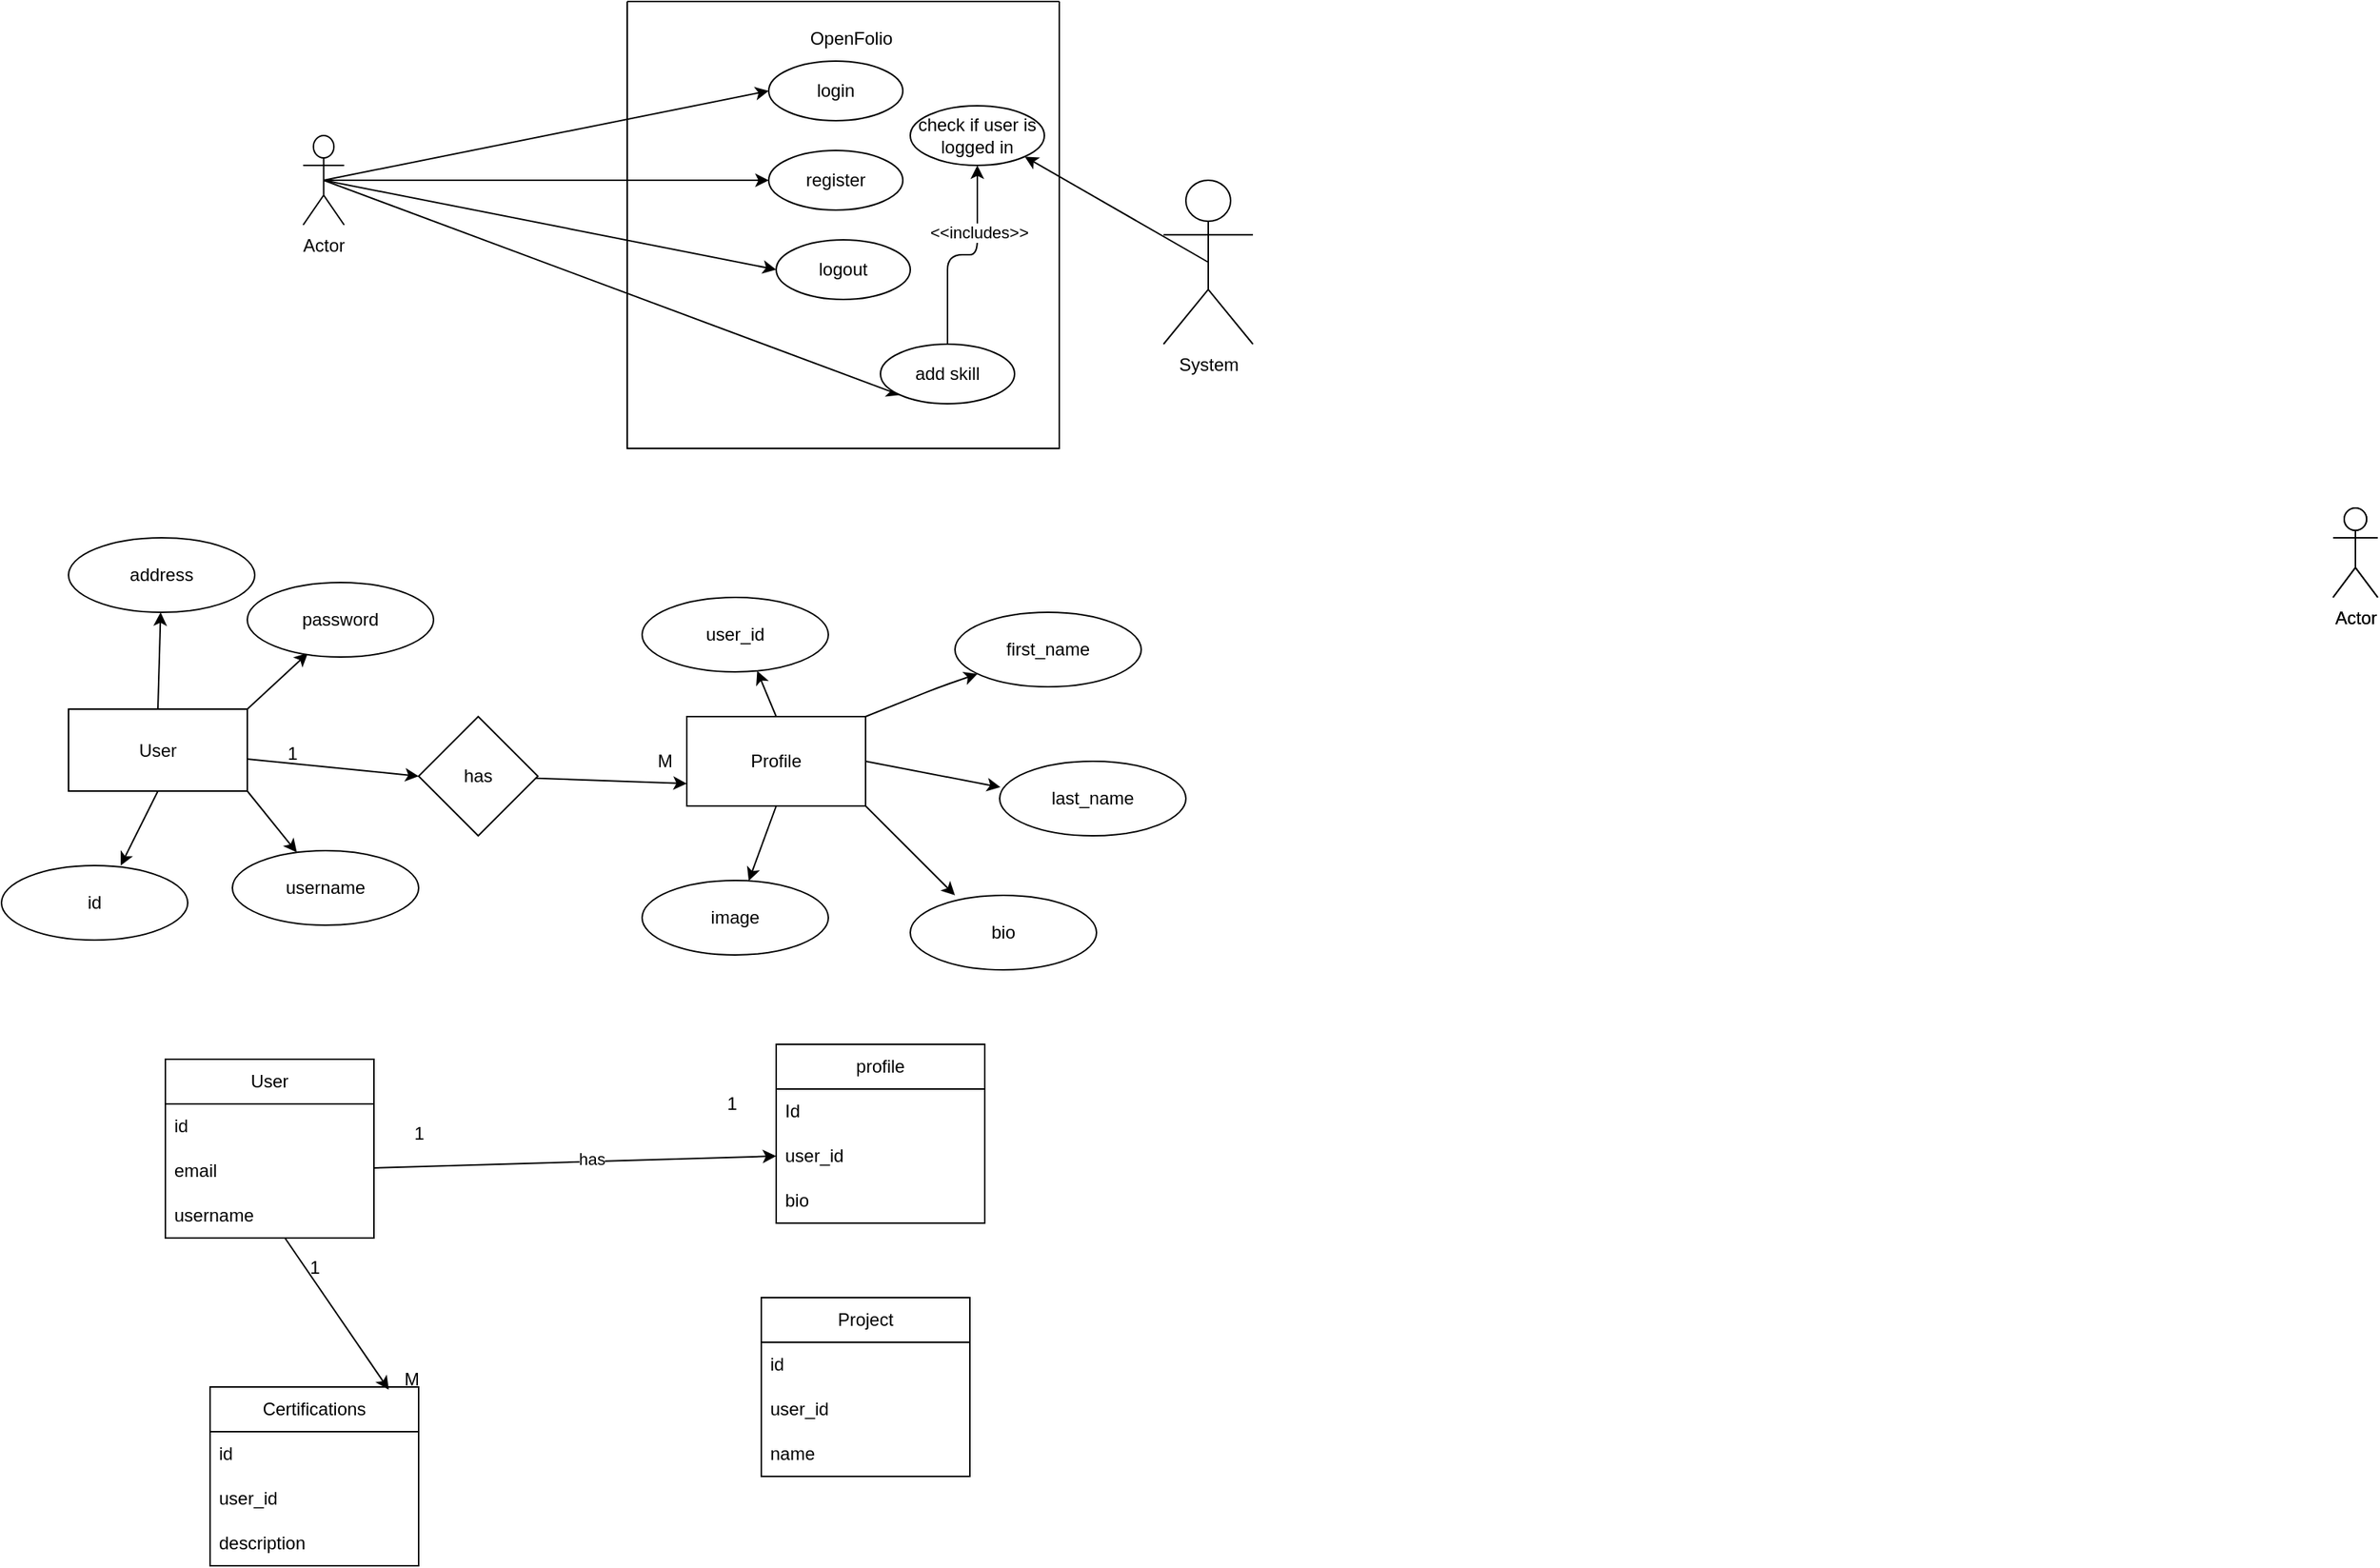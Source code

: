 <mxfile>
    <diagram id="R9x1t5mMvGfd99qFRnkL" name="Page-1">
        <mxGraphModel dx="1591" dy="417" grid="1" gridSize="10" guides="1" tooltips="1" connect="1" arrows="1" fold="1" page="1" pageScale="1" pageWidth="850" pageHeight="1100" math="0" shadow="0">
            <root>
                <mxCell id="0"/>
                <mxCell id="1" parent="0"/>
                <mxCell id="5" style="edgeStyle=none;html=1;entryX=0;entryY=0.5;entryDx=0;entryDy=0;" edge="1" parent="1" source="2" target="4">
                    <mxGeometry relative="1" as="geometry"/>
                </mxCell>
                <mxCell id="23" style="edgeStyle=none;html=1;exitX=0.5;exitY=0;exitDx=0;exitDy=0;" edge="1" parent="1" source="2" target="19">
                    <mxGeometry relative="1" as="geometry"/>
                </mxCell>
                <mxCell id="24" style="edgeStyle=none;html=1;exitX=1;exitY=0;exitDx=0;exitDy=0;entryX=0.325;entryY=0.948;entryDx=0;entryDy=0;entryPerimeter=0;" edge="1" parent="1" source="2" target="21">
                    <mxGeometry relative="1" as="geometry"/>
                </mxCell>
                <mxCell id="25" style="edgeStyle=none;html=1;exitX=1;exitY=1;exitDx=0;exitDy=0;" edge="1" parent="1" source="2" target="20">
                    <mxGeometry relative="1" as="geometry"/>
                </mxCell>
                <mxCell id="26" style="edgeStyle=none;html=1;exitX=0.5;exitY=1;exitDx=0;exitDy=0;entryX=0.64;entryY=0;entryDx=0;entryDy=0;entryPerimeter=0;fontStyle=1" edge="1" parent="1" source="2" target="22">
                    <mxGeometry relative="1" as="geometry"/>
                </mxCell>
                <mxCell id="2" value="User" style="whiteSpace=wrap;html=1;" vertex="1" parent="1">
                    <mxGeometry x="35" y="505" width="120" height="55" as="geometry"/>
                </mxCell>
                <mxCell id="14" style="edgeStyle=none;html=1;exitX=0.5;exitY=0;exitDx=0;exitDy=0;entryX=0.618;entryY=0.988;entryDx=0;entryDy=0;entryPerimeter=0;" edge="1" parent="1" source="3" target="9">
                    <mxGeometry relative="1" as="geometry"/>
                </mxCell>
                <mxCell id="15" style="edgeStyle=none;html=1;exitX=1;exitY=0;exitDx=0;exitDy=0;" edge="1" parent="1" source="3" target="11">
                    <mxGeometry relative="1" as="geometry">
                        <Array as="points">
                            <mxPoint x="620" y="490"/>
                        </Array>
                    </mxGeometry>
                </mxCell>
                <mxCell id="16" style="edgeStyle=none;html=1;exitX=1;exitY=0.5;exitDx=0;exitDy=0;entryX=0.004;entryY=0.348;entryDx=0;entryDy=0;entryPerimeter=0;" edge="1" parent="1" source="3" target="12">
                    <mxGeometry relative="1" as="geometry"/>
                </mxCell>
                <mxCell id="17" style="edgeStyle=none;html=1;exitX=1;exitY=1;exitDx=0;exitDy=0;entryX=0.24;entryY=0;entryDx=0;entryDy=0;entryPerimeter=0;" edge="1" parent="1" source="3" target="13">
                    <mxGeometry relative="1" as="geometry"/>
                </mxCell>
                <mxCell id="18" style="edgeStyle=none;html=1;exitX=0.5;exitY=1;exitDx=0;exitDy=0;" edge="1" parent="1" source="3" target="10">
                    <mxGeometry relative="1" as="geometry"/>
                </mxCell>
                <mxCell id="3" value="Profile" style="whiteSpace=wrap;html=1;" vertex="1" parent="1">
                    <mxGeometry x="450" y="510" width="120" height="60" as="geometry"/>
                </mxCell>
                <mxCell id="6" style="edgeStyle=none;html=1;entryX=0;entryY=0.75;entryDx=0;entryDy=0;" edge="1" parent="1" source="4" target="3">
                    <mxGeometry relative="1" as="geometry"/>
                </mxCell>
                <mxCell id="4" value="has" style="rhombus;whiteSpace=wrap;html=1;" vertex="1" parent="1">
                    <mxGeometry x="270" y="510" width="80" height="80" as="geometry"/>
                </mxCell>
                <mxCell id="7" value="M" style="text;html=1;align=center;verticalAlign=middle;resizable=0;points=[];autosize=1;strokeColor=none;fillColor=none;" vertex="1" parent="1">
                    <mxGeometry x="420" y="525" width="30" height="30" as="geometry"/>
                </mxCell>
                <mxCell id="8" value="1" style="text;html=1;align=center;verticalAlign=middle;resizable=0;points=[];autosize=1;strokeColor=none;fillColor=none;" vertex="1" parent="1">
                    <mxGeometry x="170" y="520" width="30" height="30" as="geometry"/>
                </mxCell>
                <mxCell id="9" value="user_id" style="ellipse;whiteSpace=wrap;html=1;" vertex="1" parent="1">
                    <mxGeometry x="420" y="430" width="125" height="50" as="geometry"/>
                </mxCell>
                <mxCell id="10" value="image" style="ellipse;whiteSpace=wrap;html=1;" vertex="1" parent="1">
                    <mxGeometry x="420" y="620" width="125" height="50" as="geometry"/>
                </mxCell>
                <mxCell id="11" value="first_name" style="ellipse;whiteSpace=wrap;html=1;" vertex="1" parent="1">
                    <mxGeometry x="630" y="440" width="125" height="50" as="geometry"/>
                </mxCell>
                <mxCell id="12" value="last_name" style="ellipse;whiteSpace=wrap;html=1;" vertex="1" parent="1">
                    <mxGeometry x="660" y="540" width="125" height="50" as="geometry"/>
                </mxCell>
                <mxCell id="13" value="bio" style="ellipse;whiteSpace=wrap;html=1;" vertex="1" parent="1">
                    <mxGeometry x="600" y="630" width="125" height="50" as="geometry"/>
                </mxCell>
                <mxCell id="19" value="address" style="ellipse;whiteSpace=wrap;html=1;" vertex="1" parent="1">
                    <mxGeometry x="35" y="390" width="125" height="50" as="geometry"/>
                </mxCell>
                <mxCell id="20" value="username" style="ellipse;whiteSpace=wrap;html=1;" vertex="1" parent="1">
                    <mxGeometry x="145" y="600" width="125" height="50" as="geometry"/>
                </mxCell>
                <mxCell id="21" value="password" style="ellipse;whiteSpace=wrap;html=1;" vertex="1" parent="1">
                    <mxGeometry x="155" y="420" width="125" height="50" as="geometry"/>
                </mxCell>
                <mxCell id="22" value="id" style="ellipse;whiteSpace=wrap;html=1;" vertex="1" parent="1">
                    <mxGeometry x="-10" y="610" width="125" height="50" as="geometry"/>
                </mxCell>
                <mxCell id="28" value="User" style="swimlane;fontStyle=0;childLayout=stackLayout;horizontal=1;startSize=30;horizontalStack=0;resizeParent=1;resizeParentMax=0;resizeLast=0;collapsible=1;marginBottom=0;whiteSpace=wrap;html=1;" vertex="1" parent="1">
                    <mxGeometry x="100" y="740" width="140" height="120" as="geometry"/>
                </mxCell>
                <mxCell id="29" value="id" style="text;strokeColor=none;fillColor=none;align=left;verticalAlign=middle;spacingLeft=4;spacingRight=4;overflow=hidden;points=[[0,0.5],[1,0.5]];portConstraint=eastwest;rotatable=0;whiteSpace=wrap;html=1;" vertex="1" parent="28">
                    <mxGeometry y="30" width="140" height="30" as="geometry"/>
                </mxCell>
                <mxCell id="30" value="email" style="text;strokeColor=none;fillColor=none;align=left;verticalAlign=middle;spacingLeft=4;spacingRight=4;overflow=hidden;points=[[0,0.5],[1,0.5]];portConstraint=eastwest;rotatable=0;whiteSpace=wrap;html=1;" vertex="1" parent="28">
                    <mxGeometry y="60" width="140" height="30" as="geometry"/>
                </mxCell>
                <mxCell id="31" value="username" style="text;strokeColor=none;fillColor=none;align=left;verticalAlign=middle;spacingLeft=4;spacingRight=4;overflow=hidden;points=[[0,0.5],[1,0.5]];portConstraint=eastwest;rotatable=0;whiteSpace=wrap;html=1;" vertex="1" parent="28">
                    <mxGeometry y="90" width="140" height="30" as="geometry"/>
                </mxCell>
                <mxCell id="32" value="Certifications" style="swimlane;fontStyle=0;childLayout=stackLayout;horizontal=1;startSize=30;horizontalStack=0;resizeParent=1;resizeParentMax=0;resizeLast=0;collapsible=1;marginBottom=0;whiteSpace=wrap;html=1;" vertex="1" parent="1">
                    <mxGeometry x="130" y="960" width="140" height="120" as="geometry"/>
                </mxCell>
                <mxCell id="33" value="id" style="text;strokeColor=none;fillColor=none;align=left;verticalAlign=middle;spacingLeft=4;spacingRight=4;overflow=hidden;points=[[0,0.5],[1,0.5]];portConstraint=eastwest;rotatable=0;whiteSpace=wrap;html=1;" vertex="1" parent="32">
                    <mxGeometry y="30" width="140" height="30" as="geometry"/>
                </mxCell>
                <mxCell id="34" value="user_id" style="text;strokeColor=none;fillColor=none;align=left;verticalAlign=middle;spacingLeft=4;spacingRight=4;overflow=hidden;points=[[0,0.5],[1,0.5]];portConstraint=eastwest;rotatable=0;whiteSpace=wrap;html=1;" vertex="1" parent="32">
                    <mxGeometry y="60" width="140" height="30" as="geometry"/>
                </mxCell>
                <mxCell id="35" value="description" style="text;strokeColor=none;fillColor=none;align=left;verticalAlign=middle;spacingLeft=4;spacingRight=4;overflow=hidden;points=[[0,0.5],[1,0.5]];portConstraint=eastwest;rotatable=0;whiteSpace=wrap;html=1;" vertex="1" parent="32">
                    <mxGeometry y="90" width="140" height="30" as="geometry"/>
                </mxCell>
                <mxCell id="36" value="Project" style="swimlane;fontStyle=0;childLayout=stackLayout;horizontal=1;startSize=30;horizontalStack=0;resizeParent=1;resizeParentMax=0;resizeLast=0;collapsible=1;marginBottom=0;whiteSpace=wrap;html=1;" vertex="1" parent="1">
                    <mxGeometry x="500" y="900" width="140" height="120" as="geometry"/>
                </mxCell>
                <mxCell id="37" value="id" style="text;strokeColor=none;fillColor=none;align=left;verticalAlign=middle;spacingLeft=4;spacingRight=4;overflow=hidden;points=[[0,0.5],[1,0.5]];portConstraint=eastwest;rotatable=0;whiteSpace=wrap;html=1;" vertex="1" parent="36">
                    <mxGeometry y="30" width="140" height="30" as="geometry"/>
                </mxCell>
                <mxCell id="38" value="user_id" style="text;strokeColor=none;fillColor=none;align=left;verticalAlign=middle;spacingLeft=4;spacingRight=4;overflow=hidden;points=[[0,0.5],[1,0.5]];portConstraint=eastwest;rotatable=0;whiteSpace=wrap;html=1;" vertex="1" parent="36">
                    <mxGeometry y="60" width="140" height="30" as="geometry"/>
                </mxCell>
                <mxCell id="39" value="name" style="text;strokeColor=none;fillColor=none;align=left;verticalAlign=middle;spacingLeft=4;spacingRight=4;overflow=hidden;points=[[0,0.5],[1,0.5]];portConstraint=eastwest;rotatable=0;whiteSpace=wrap;html=1;" vertex="1" parent="36">
                    <mxGeometry y="90" width="140" height="30" as="geometry"/>
                </mxCell>
                <mxCell id="40" value="profile" style="swimlane;fontStyle=0;childLayout=stackLayout;horizontal=1;startSize=30;horizontalStack=0;resizeParent=1;resizeParentMax=0;resizeLast=0;collapsible=1;marginBottom=0;whiteSpace=wrap;html=1;" vertex="1" parent="1">
                    <mxGeometry x="510" y="730" width="140" height="120" as="geometry"/>
                </mxCell>
                <mxCell id="41" value="Id" style="text;strokeColor=none;fillColor=none;align=left;verticalAlign=middle;spacingLeft=4;spacingRight=4;overflow=hidden;points=[[0,0.5],[1,0.5]];portConstraint=eastwest;rotatable=0;whiteSpace=wrap;html=1;" vertex="1" parent="40">
                    <mxGeometry y="30" width="140" height="30" as="geometry"/>
                </mxCell>
                <mxCell id="42" value="user_id" style="text;strokeColor=none;fillColor=none;align=left;verticalAlign=middle;spacingLeft=4;spacingRight=4;overflow=hidden;points=[[0,0.5],[1,0.5]];portConstraint=eastwest;rotatable=0;whiteSpace=wrap;html=1;" vertex="1" parent="40">
                    <mxGeometry y="60" width="140" height="30" as="geometry"/>
                </mxCell>
                <mxCell id="43" value="bio" style="text;strokeColor=none;fillColor=none;align=left;verticalAlign=middle;spacingLeft=4;spacingRight=4;overflow=hidden;points=[[0,0.5],[1,0.5]];portConstraint=eastwest;rotatable=0;whiteSpace=wrap;html=1;" vertex="1" parent="40">
                    <mxGeometry y="90" width="140" height="30" as="geometry"/>
                </mxCell>
                <mxCell id="44" style="edgeStyle=none;html=1;entryX=0;entryY=0.5;entryDx=0;entryDy=0;" edge="1" parent="1" source="30" target="42">
                    <mxGeometry relative="1" as="geometry"/>
                </mxCell>
                <mxCell id="47" value="has" style="edgeLabel;html=1;align=center;verticalAlign=middle;resizable=0;points=[];" vertex="1" connectable="0" parent="44">
                    <mxGeometry x="0.076" y="2" relative="1" as="geometry">
                        <mxPoint as="offset"/>
                    </mxGeometry>
                </mxCell>
                <mxCell id="49" value="1" style="text;html=1;align=center;verticalAlign=middle;resizable=0;points=[];autosize=1;strokeColor=none;fillColor=none;" vertex="1" parent="1">
                    <mxGeometry x="255" y="775" width="30" height="30" as="geometry"/>
                </mxCell>
                <mxCell id="50" value="1" style="text;html=1;align=center;verticalAlign=middle;resizable=0;points=[];autosize=1;strokeColor=none;fillColor=none;" vertex="1" parent="1">
                    <mxGeometry x="465" y="755" width="30" height="30" as="geometry"/>
                </mxCell>
                <mxCell id="51" style="edgeStyle=none;html=1;entryX=0.857;entryY=0.015;entryDx=0;entryDy=0;entryPerimeter=0;" edge="1" parent="1" source="31" target="32">
                    <mxGeometry relative="1" as="geometry"/>
                </mxCell>
                <mxCell id="52" value="1" style="text;html=1;align=center;verticalAlign=middle;resizable=0;points=[];autosize=1;strokeColor=none;fillColor=none;" vertex="1" parent="1">
                    <mxGeometry x="185" y="865" width="30" height="30" as="geometry"/>
                </mxCell>
                <mxCell id="53" value="M" style="text;html=1;align=center;verticalAlign=middle;resizable=0;points=[];autosize=1;strokeColor=none;fillColor=none;" vertex="1" parent="1">
                    <mxGeometry x="250" y="940" width="30" height="30" as="geometry"/>
                </mxCell>
                <mxCell id="66" style="edgeStyle=none;html=1;exitX=0.5;exitY=0.5;exitDx=0;exitDy=0;exitPerimeter=0;entryX=0;entryY=0.5;entryDx=0;entryDy=0;" edge="1" parent="1" source="55" target="59">
                    <mxGeometry relative="1" as="geometry"/>
                </mxCell>
                <mxCell id="67" style="edgeStyle=none;html=1;exitX=0.5;exitY=0.5;exitDx=0;exitDy=0;exitPerimeter=0;entryX=0;entryY=0.5;entryDx=0;entryDy=0;" edge="1" parent="1" source="55" target="63">
                    <mxGeometry relative="1" as="geometry"/>
                </mxCell>
                <mxCell id="68" style="edgeStyle=none;html=1;exitX=0.5;exitY=0.5;exitDx=0;exitDy=0;exitPerimeter=0;entryX=0;entryY=0.5;entryDx=0;entryDy=0;" edge="1" parent="1" source="55" target="64">
                    <mxGeometry relative="1" as="geometry"/>
                </mxCell>
                <mxCell id="88" style="html=1;exitX=0.5;exitY=0.5;exitDx=0;exitDy=0;exitPerimeter=0;entryX=0;entryY=1;entryDx=0;entryDy=0;" edge="1" parent="1" source="55" target="78">
                    <mxGeometry relative="1" as="geometry"/>
                </mxCell>
                <mxCell id="55" value="Actor" style="shape=umlActor;verticalLabelPosition=bottom;verticalAlign=top;html=1;outlineConnect=0;" vertex="1" parent="1">
                    <mxGeometry x="192.5" y="120" width="27.5" height="60" as="geometry"/>
                </mxCell>
                <mxCell id="56" value="" style="swimlane;startSize=0;" vertex="1" parent="1">
                    <mxGeometry x="410" y="30" width="290" height="300" as="geometry"/>
                </mxCell>
                <mxCell id="57" value="OpenFolio" style="text;html=1;align=center;verticalAlign=middle;resizable=0;points=[];autosize=1;strokeColor=none;fillColor=none;" vertex="1" parent="56">
                    <mxGeometry x="110" y="10" width="80" height="30" as="geometry"/>
                </mxCell>
                <mxCell id="59" value="login" style="ellipse;whiteSpace=wrap;html=1;" vertex="1" parent="56">
                    <mxGeometry x="95" y="40" width="90" height="40" as="geometry"/>
                </mxCell>
                <mxCell id="63" value="register" style="ellipse;whiteSpace=wrap;html=1;" vertex="1" parent="56">
                    <mxGeometry x="95" y="100" width="90" height="40" as="geometry"/>
                </mxCell>
                <mxCell id="64" value="logout" style="ellipse;whiteSpace=wrap;html=1;" vertex="1" parent="56">
                    <mxGeometry x="100" y="160" width="90" height="40" as="geometry"/>
                </mxCell>
                <mxCell id="76" value="check if user is logged in" style="ellipse;whiteSpace=wrap;html=1;" vertex="1" parent="56">
                    <mxGeometry x="190" y="70" width="90" height="40" as="geometry"/>
                </mxCell>
                <mxCell id="86" style="edgeStyle=orthogonalEdgeStyle;html=1;exitX=0.5;exitY=0;exitDx=0;exitDy=0;entryX=0.5;entryY=1;entryDx=0;entryDy=0;" edge="1" parent="56" source="78" target="76">
                    <mxGeometry relative="1" as="geometry"/>
                </mxCell>
                <mxCell id="87" value="&amp;lt;&amp;lt;includes&amp;gt;&amp;gt;" style="edgeLabel;html=1;align=center;verticalAlign=middle;resizable=0;points=[];" vertex="1" connectable="0" parent="86">
                    <mxGeometry x="0.357" y="-1" relative="1" as="geometry">
                        <mxPoint as="offset"/>
                    </mxGeometry>
                </mxCell>
                <mxCell id="78" value="add skill" style="ellipse;whiteSpace=wrap;html=1;" vertex="1" parent="56">
                    <mxGeometry x="170" y="230" width="90" height="40" as="geometry"/>
                </mxCell>
                <mxCell id="77" style="edgeStyle=none;html=1;exitX=0.5;exitY=0.5;exitDx=0;exitDy=0;exitPerimeter=0;entryX=1;entryY=1;entryDx=0;entryDy=0;" edge="1" parent="1" source="70" target="76">
                    <mxGeometry relative="1" as="geometry"/>
                </mxCell>
                <mxCell id="70" value="System" style="shape=umlActor;verticalLabelPosition=bottom;verticalAlign=top;html=1;outlineConnect=0;" vertex="1" parent="1">
                    <mxGeometry x="770" y="150" width="60" height="110" as="geometry"/>
                </mxCell>
                <mxCell id="71" value="Actor" style="shape=umlActor;verticalLabelPosition=bottom;verticalAlign=top;html=1;outlineConnect=0;" vertex="1" parent="1">
                    <mxGeometry x="1555" y="370" width="30" height="60" as="geometry"/>
                </mxCell>
                <mxCell id="74" value="Actor" style="shape=umlActor;verticalLabelPosition=bottom;verticalAlign=top;html=1;outlineConnect=0;" vertex="1" parent="1">
                    <mxGeometry x="1555" y="370" width="30" height="60" as="geometry"/>
                </mxCell>
            </root>
        </mxGraphModel>
    </diagram>
</mxfile>